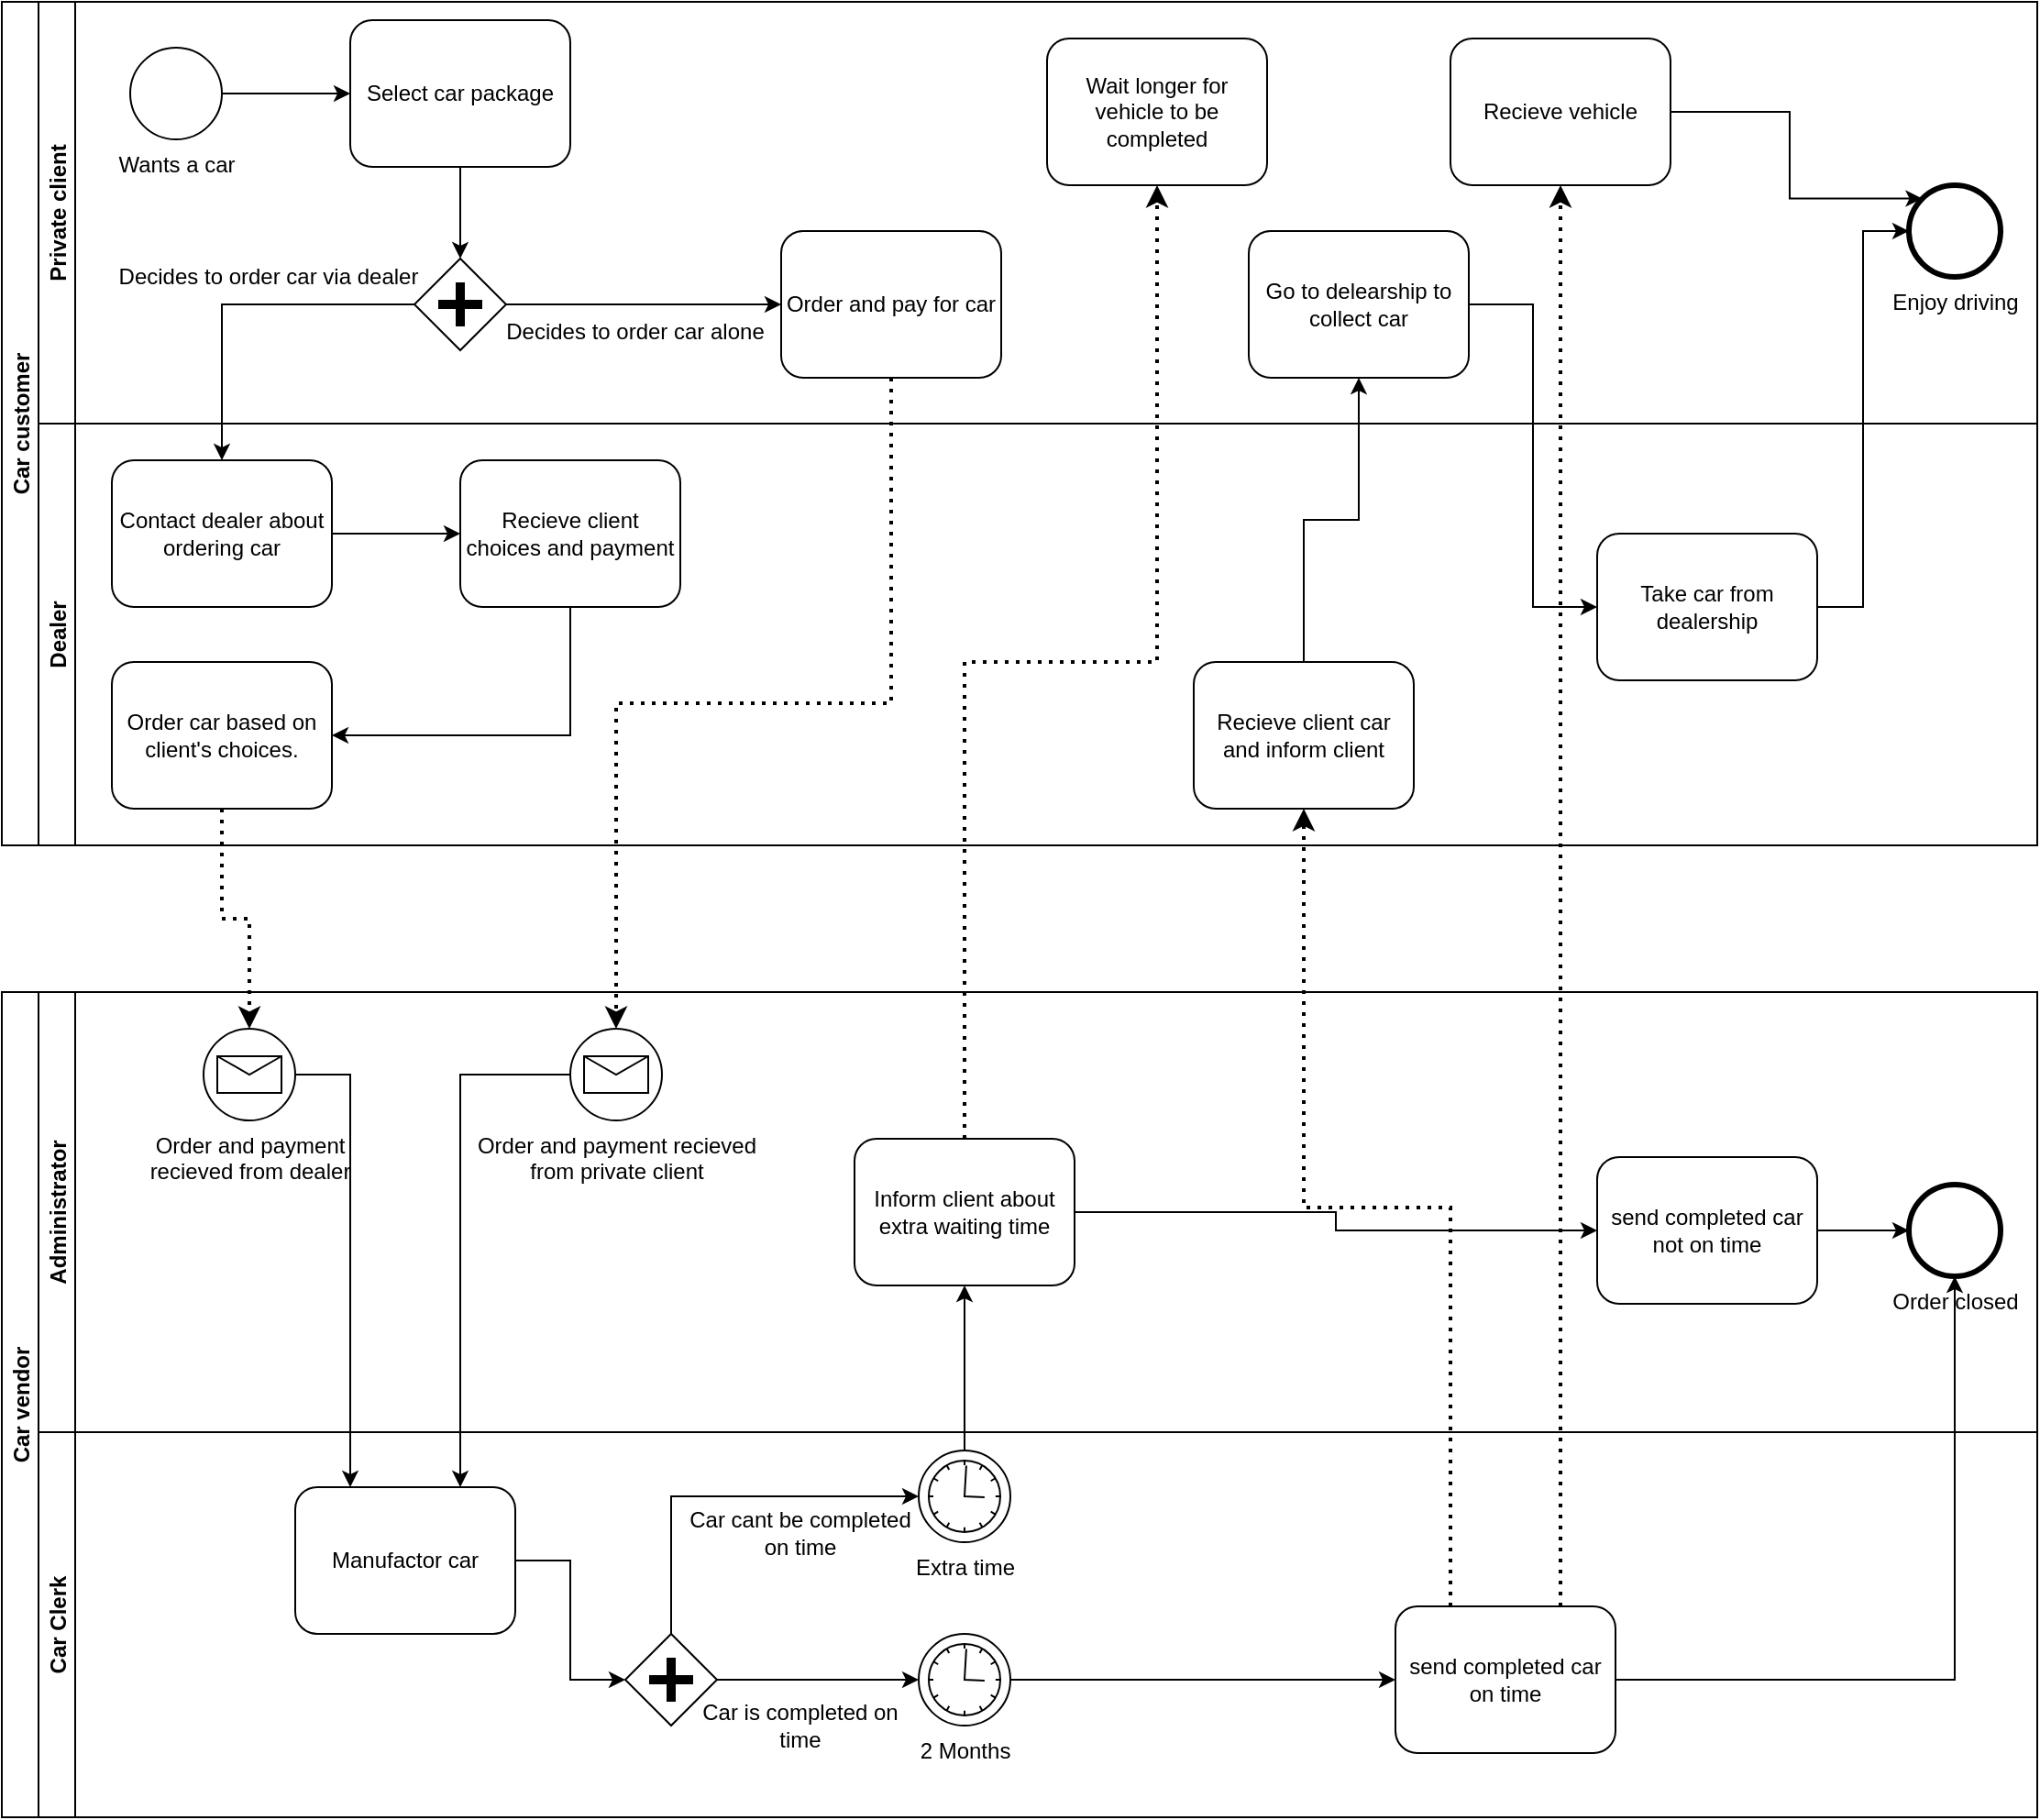 <mxfile version="13.7.4" type="github">
  <diagram id="HN70raXHhaBrVeVRw2aT" name="Page-1">
    <mxGraphModel dx="1401" dy="1979" grid="1" gridSize="10" guides="1" tooltips="1" connect="1" arrows="1" fold="1" page="1" pageScale="1" pageWidth="850" pageHeight="1100" math="0" shadow="0">
      <root>
        <mxCell id="0" />
        <mxCell id="1" parent="0" />
        <mxCell id="pXvHQ65hjFfUGfcUqaY1-6" value="Car vendor" style="swimlane;startSize=20;horizontal=0;" vertex="1" parent="1">
          <mxGeometry y="420" width="1110" height="450" as="geometry" />
        </mxCell>
        <mxCell id="pXvHQ65hjFfUGfcUqaY1-8" value="Administrator" style="swimlane;startSize=20;horizontal=0;" vertex="1" parent="pXvHQ65hjFfUGfcUqaY1-6">
          <mxGeometry x="20" width="1090" height="240" as="geometry" />
        </mxCell>
        <mxCell id="pXvHQ65hjFfUGfcUqaY1-34" value="&lt;div&gt;Order and payment recieved &lt;br&gt;&lt;/div&gt;&lt;div&gt;from private client&lt;br&gt;&lt;/div&gt;" style="shape=mxgraph.bpmn.shape;html=1;verticalLabelPosition=bottom;labelBackgroundColor=#ffffff;verticalAlign=top;align=center;perimeter=ellipsePerimeter;outlineConnect=0;outline=standard;symbol=message;" vertex="1" parent="pXvHQ65hjFfUGfcUqaY1-8">
          <mxGeometry x="290" y="20" width="50" height="50" as="geometry" />
        </mxCell>
        <mxCell id="pXvHQ65hjFfUGfcUqaY1-39" value="&lt;div&gt;Order and payment &lt;br&gt;&lt;/div&gt;&lt;div&gt;recieved from dealer&lt;/div&gt;" style="shape=mxgraph.bpmn.shape;html=1;verticalLabelPosition=bottom;labelBackgroundColor=#ffffff;verticalAlign=top;align=center;perimeter=ellipsePerimeter;outlineConnect=0;outline=standard;symbol=message;" vertex="1" parent="pXvHQ65hjFfUGfcUqaY1-8">
          <mxGeometry x="90" y="20" width="50" height="50" as="geometry" />
        </mxCell>
        <mxCell id="pXvHQ65hjFfUGfcUqaY1-91" style="edgeStyle=orthogonalEdgeStyle;rounded=0;orthogonalLoop=1;jettySize=auto;html=1;exitX=1;exitY=0.5;exitDx=0;exitDy=0;entryX=0;entryY=0.5;entryDx=0;entryDy=0;strokeWidth=1;" edge="1" parent="pXvHQ65hjFfUGfcUqaY1-8" source="pXvHQ65hjFfUGfcUqaY1-59" target="pXvHQ65hjFfUGfcUqaY1-89">
          <mxGeometry relative="1" as="geometry" />
        </mxCell>
        <mxCell id="pXvHQ65hjFfUGfcUqaY1-59" value="Inform client about extra waiting time" style="shape=ext;rounded=1;html=1;whiteSpace=wrap;" vertex="1" parent="pXvHQ65hjFfUGfcUqaY1-8">
          <mxGeometry x="445" y="80" width="120" height="80" as="geometry" />
        </mxCell>
        <mxCell id="pXvHQ65hjFfUGfcUqaY1-94" style="edgeStyle=orthogonalEdgeStyle;rounded=0;orthogonalLoop=1;jettySize=auto;html=1;exitX=1;exitY=0.5;exitDx=0;exitDy=0;entryX=0;entryY=0.5;entryDx=0;entryDy=0;strokeWidth=1;" edge="1" parent="pXvHQ65hjFfUGfcUqaY1-8" source="pXvHQ65hjFfUGfcUqaY1-89" target="pXvHQ65hjFfUGfcUqaY1-92">
          <mxGeometry relative="1" as="geometry" />
        </mxCell>
        <mxCell id="pXvHQ65hjFfUGfcUqaY1-89" value="&lt;div&gt;send completed car &lt;br&gt;&lt;/div&gt;&lt;div&gt;not on time&lt;br&gt;&lt;/div&gt;" style="shape=ext;rounded=1;html=1;whiteSpace=wrap;" vertex="1" parent="pXvHQ65hjFfUGfcUqaY1-8">
          <mxGeometry x="850" y="90" width="120" height="80" as="geometry" />
        </mxCell>
        <mxCell id="pXvHQ65hjFfUGfcUqaY1-92" value="Order closed" style="shape=mxgraph.bpmn.shape;html=1;verticalLabelPosition=bottom;labelBackgroundColor=#ffffff;verticalAlign=top;align=center;perimeter=ellipsePerimeter;outlineConnect=0;outline=end;symbol=general;" vertex="1" parent="pXvHQ65hjFfUGfcUqaY1-8">
          <mxGeometry x="1020" y="105" width="50" height="50" as="geometry" />
        </mxCell>
        <mxCell id="pXvHQ65hjFfUGfcUqaY1-47" style="edgeStyle=orthogonalEdgeStyle;rounded=0;orthogonalLoop=1;jettySize=auto;html=1;exitX=1;exitY=0.5;exitDx=0;exitDy=0;entryX=0;entryY=0.5;entryDx=0;entryDy=0;strokeWidth=1;" edge="1" parent="pXvHQ65hjFfUGfcUqaY1-6" source="pXvHQ65hjFfUGfcUqaY1-44" target="pXvHQ65hjFfUGfcUqaY1-46">
          <mxGeometry relative="1" as="geometry" />
        </mxCell>
        <mxCell id="pXvHQ65hjFfUGfcUqaY1-44" value="Manufactor car" style="shape=ext;rounded=1;html=1;whiteSpace=wrap;" vertex="1" parent="pXvHQ65hjFfUGfcUqaY1-6">
          <mxGeometry x="160" y="270" width="120" height="80" as="geometry" />
        </mxCell>
        <mxCell id="pXvHQ65hjFfUGfcUqaY1-51" style="edgeStyle=orthogonalEdgeStyle;rounded=0;orthogonalLoop=1;jettySize=auto;html=1;exitX=1;exitY=0.5;exitDx=0;exitDy=0;entryX=0;entryY=0.5;entryDx=0;entryDy=0;strokeWidth=1;" edge="1" parent="pXvHQ65hjFfUGfcUqaY1-6" source="pXvHQ65hjFfUGfcUqaY1-46" target="pXvHQ65hjFfUGfcUqaY1-50">
          <mxGeometry relative="1" as="geometry" />
        </mxCell>
        <mxCell id="pXvHQ65hjFfUGfcUqaY1-58" style="edgeStyle=orthogonalEdgeStyle;rounded=0;orthogonalLoop=1;jettySize=auto;html=1;exitX=0.5;exitY=0;exitDx=0;exitDy=0;entryX=0;entryY=0.5;entryDx=0;entryDy=0;strokeWidth=1;" edge="1" parent="pXvHQ65hjFfUGfcUqaY1-6" source="pXvHQ65hjFfUGfcUqaY1-46" target="pXvHQ65hjFfUGfcUqaY1-55">
          <mxGeometry relative="1" as="geometry" />
        </mxCell>
        <mxCell id="pXvHQ65hjFfUGfcUqaY1-46" value="" style="shape=mxgraph.bpmn.shape;html=1;verticalLabelPosition=bottom;labelBackgroundColor=#ffffff;verticalAlign=top;align=center;perimeter=rhombusPerimeter;background=gateway;outlineConnect=0;outline=none;symbol=parallelGw;" vertex="1" parent="pXvHQ65hjFfUGfcUqaY1-6">
          <mxGeometry x="340" y="350" width="50" height="50" as="geometry" />
        </mxCell>
        <mxCell id="pXvHQ65hjFfUGfcUqaY1-53" style="edgeStyle=orthogonalEdgeStyle;rounded=0;orthogonalLoop=1;jettySize=auto;html=1;exitX=1;exitY=0.5;exitDx=0;exitDy=0;entryX=0;entryY=0.5;entryDx=0;entryDy=0;strokeWidth=1;" edge="1" parent="pXvHQ65hjFfUGfcUqaY1-6" source="pXvHQ65hjFfUGfcUqaY1-50" target="pXvHQ65hjFfUGfcUqaY1-52">
          <mxGeometry relative="1" as="geometry" />
        </mxCell>
        <mxCell id="pXvHQ65hjFfUGfcUqaY1-50" value="2 Months" style="shape=mxgraph.bpmn.shape;html=1;verticalLabelPosition=bottom;labelBackgroundColor=#ffffff;verticalAlign=top;align=center;perimeter=ellipsePerimeter;outlineConnect=0;outline=standard;symbol=timer;" vertex="1" parent="pXvHQ65hjFfUGfcUqaY1-6">
          <mxGeometry x="500" y="350" width="50" height="50" as="geometry" />
        </mxCell>
        <mxCell id="pXvHQ65hjFfUGfcUqaY1-54" value="&lt;div&gt;Car is completed on&lt;/div&gt;&lt;div&gt;time&lt;br&gt;&lt;/div&gt;" style="text;html=1;align=center;verticalAlign=middle;resizable=0;points=[];autosize=1;" vertex="1" parent="pXvHQ65hjFfUGfcUqaY1-6">
          <mxGeometry x="375" y="385" width="120" height="30" as="geometry" />
        </mxCell>
        <mxCell id="pXvHQ65hjFfUGfcUqaY1-60" style="edgeStyle=orthogonalEdgeStyle;rounded=0;orthogonalLoop=1;jettySize=auto;html=1;exitX=0.5;exitY=0;exitDx=0;exitDy=0;entryX=0.5;entryY=1;entryDx=0;entryDy=0;strokeWidth=1;" edge="1" parent="pXvHQ65hjFfUGfcUqaY1-6" source="pXvHQ65hjFfUGfcUqaY1-55" target="pXvHQ65hjFfUGfcUqaY1-59">
          <mxGeometry relative="1" as="geometry" />
        </mxCell>
        <mxCell id="pXvHQ65hjFfUGfcUqaY1-55" value="Extra time" style="shape=mxgraph.bpmn.shape;html=1;verticalLabelPosition=bottom;labelBackgroundColor=#ffffff;verticalAlign=top;align=center;perimeter=ellipsePerimeter;outlineConnect=0;outline=standard;symbol=timer;" vertex="1" parent="pXvHQ65hjFfUGfcUqaY1-6">
          <mxGeometry x="500" y="250" width="50" height="50" as="geometry" />
        </mxCell>
        <mxCell id="pXvHQ65hjFfUGfcUqaY1-87" style="edgeStyle=orthogonalEdgeStyle;rounded=0;orthogonalLoop=1;jettySize=auto;html=1;exitX=1;exitY=0.5;exitDx=0;exitDy=0;entryX=0.25;entryY=0;entryDx=0;entryDy=0;strokeWidth=1;" edge="1" parent="pXvHQ65hjFfUGfcUqaY1-6" source="pXvHQ65hjFfUGfcUqaY1-39" target="pXvHQ65hjFfUGfcUqaY1-44">
          <mxGeometry relative="1" as="geometry" />
        </mxCell>
        <mxCell id="pXvHQ65hjFfUGfcUqaY1-88" style="edgeStyle=orthogonalEdgeStyle;rounded=0;orthogonalLoop=1;jettySize=auto;html=1;exitX=0;exitY=0.5;exitDx=0;exitDy=0;entryX=0.75;entryY=0;entryDx=0;entryDy=0;strokeWidth=1;" edge="1" parent="pXvHQ65hjFfUGfcUqaY1-6" source="pXvHQ65hjFfUGfcUqaY1-34" target="pXvHQ65hjFfUGfcUqaY1-44">
          <mxGeometry relative="1" as="geometry" />
        </mxCell>
        <mxCell id="pXvHQ65hjFfUGfcUqaY1-96" style="edgeStyle=orthogonalEdgeStyle;rounded=0;orthogonalLoop=1;jettySize=auto;html=1;exitX=1;exitY=0.5;exitDx=0;exitDy=0;entryX=0.5;entryY=1;entryDx=0;entryDy=0;strokeWidth=1;" edge="1" parent="pXvHQ65hjFfUGfcUqaY1-6" source="pXvHQ65hjFfUGfcUqaY1-52" target="pXvHQ65hjFfUGfcUqaY1-92">
          <mxGeometry relative="1" as="geometry" />
        </mxCell>
        <mxCell id="pXvHQ65hjFfUGfcUqaY1-52" value="&lt;div&gt;send completed car&lt;/div&gt;&lt;div&gt;on time&lt;br&gt;&lt;/div&gt;" style="shape=ext;rounded=1;html=1;whiteSpace=wrap;" vertex="1" parent="pXvHQ65hjFfUGfcUqaY1-6">
          <mxGeometry x="760" y="335" width="120" height="80" as="geometry" />
        </mxCell>
        <mxCell id="pXvHQ65hjFfUGfcUqaY1-95" value="&lt;div&gt;Car cant be completed&lt;/div&gt;&lt;div&gt;on time&lt;br&gt;&lt;/div&gt;" style="text;html=1;align=center;verticalAlign=middle;resizable=0;points=[];autosize=1;" vertex="1" parent="pXvHQ65hjFfUGfcUqaY1-6">
          <mxGeometry x="365" y="280" width="140" height="30" as="geometry" />
        </mxCell>
        <mxCell id="pXvHQ65hjFfUGfcUqaY1-7" value="Car Clerk" style="swimlane;startSize=20;horizontal=0;" vertex="1" parent="1">
          <mxGeometry x="20" y="660" width="1090" height="210" as="geometry" />
        </mxCell>
        <mxCell id="pXvHQ65hjFfUGfcUqaY1-9" value="Car customer" style="swimlane;startSize=20;horizontal=0;" vertex="1" parent="1">
          <mxGeometry y="-120" width="1110" height="460" as="geometry" />
        </mxCell>
        <mxCell id="pXvHQ65hjFfUGfcUqaY1-17" value="Private client" style="swimlane;startSize=20;horizontal=0;" vertex="1" parent="pXvHQ65hjFfUGfcUqaY1-9">
          <mxGeometry x="20" width="1090" height="230" as="geometry" />
        </mxCell>
        <mxCell id="pXvHQ65hjFfUGfcUqaY1-21" style="edgeStyle=orthogonalEdgeStyle;rounded=0;orthogonalLoop=1;jettySize=auto;html=1;exitX=1;exitY=0.5;exitDx=0;exitDy=0;entryX=0;entryY=0.5;entryDx=0;entryDy=0;" edge="1" parent="pXvHQ65hjFfUGfcUqaY1-17" source="pXvHQ65hjFfUGfcUqaY1-19" target="pXvHQ65hjFfUGfcUqaY1-20">
          <mxGeometry relative="1" as="geometry" />
        </mxCell>
        <mxCell id="pXvHQ65hjFfUGfcUqaY1-19" value="Wants a car" style="shape=mxgraph.bpmn.shape;html=1;verticalLabelPosition=bottom;labelBackgroundColor=#ffffff;verticalAlign=top;align=center;perimeter=ellipsePerimeter;outlineConnect=0;outline=standard;symbol=general;" vertex="1" parent="pXvHQ65hjFfUGfcUqaY1-17">
          <mxGeometry x="50" y="25" width="50" height="50" as="geometry" />
        </mxCell>
        <mxCell id="pXvHQ65hjFfUGfcUqaY1-27" style="edgeStyle=orthogonalEdgeStyle;rounded=0;orthogonalLoop=1;jettySize=auto;html=1;exitX=0.5;exitY=1;exitDx=0;exitDy=0;entryX=0.5;entryY=0;entryDx=0;entryDy=0;" edge="1" parent="pXvHQ65hjFfUGfcUqaY1-17" source="pXvHQ65hjFfUGfcUqaY1-20" target="pXvHQ65hjFfUGfcUqaY1-26">
          <mxGeometry relative="1" as="geometry" />
        </mxCell>
        <mxCell id="pXvHQ65hjFfUGfcUqaY1-20" value="Select car package" style="shape=ext;rounded=1;html=1;whiteSpace=wrap;" vertex="1" parent="pXvHQ65hjFfUGfcUqaY1-17">
          <mxGeometry x="170" y="10" width="120" height="80" as="geometry" />
        </mxCell>
        <mxCell id="pXvHQ65hjFfUGfcUqaY1-24" value="Order and pay for car" style="shape=ext;rounded=1;html=1;whiteSpace=wrap;" vertex="1" parent="pXvHQ65hjFfUGfcUqaY1-17">
          <mxGeometry x="405" y="125" width="120" height="80" as="geometry" />
        </mxCell>
        <mxCell id="pXvHQ65hjFfUGfcUqaY1-29" style="edgeStyle=orthogonalEdgeStyle;rounded=0;orthogonalLoop=1;jettySize=auto;html=1;exitX=1;exitY=0.5;exitDx=0;exitDy=0;entryX=0;entryY=0.5;entryDx=0;entryDy=0;" edge="1" parent="pXvHQ65hjFfUGfcUqaY1-17" source="pXvHQ65hjFfUGfcUqaY1-26" target="pXvHQ65hjFfUGfcUqaY1-24">
          <mxGeometry relative="1" as="geometry" />
        </mxCell>
        <mxCell id="pXvHQ65hjFfUGfcUqaY1-26" value="" style="shape=mxgraph.bpmn.shape;html=1;verticalLabelPosition=bottom;labelBackgroundColor=#ffffff;verticalAlign=top;align=center;perimeter=rhombusPerimeter;background=gateway;outlineConnect=0;outline=none;symbol=parallelGw;" vertex="1" parent="pXvHQ65hjFfUGfcUqaY1-17">
          <mxGeometry x="205" y="140" width="50" height="50" as="geometry" />
        </mxCell>
        <mxCell id="pXvHQ65hjFfUGfcUqaY1-30" value="Decides to order car via dealer" style="text;html=1;align=center;verticalAlign=middle;resizable=0;points=[];autosize=1;" vertex="1" parent="pXvHQ65hjFfUGfcUqaY1-17">
          <mxGeometry x="35" y="140" width="180" height="20" as="geometry" />
        </mxCell>
        <mxCell id="pXvHQ65hjFfUGfcUqaY1-31" value="Decides to order car alone" style="text;html=1;align=center;verticalAlign=middle;resizable=0;points=[];autosize=1;" vertex="1" parent="pXvHQ65hjFfUGfcUqaY1-17">
          <mxGeometry x="250" y="170" width="150" height="20" as="geometry" />
        </mxCell>
        <mxCell id="pXvHQ65hjFfUGfcUqaY1-45" value="Enjoy driving" style="shape=mxgraph.bpmn.shape;html=1;verticalLabelPosition=bottom;labelBackgroundColor=#ffffff;verticalAlign=top;align=center;perimeter=ellipsePerimeter;outlineConnect=0;outline=end;symbol=general;" vertex="1" parent="pXvHQ65hjFfUGfcUqaY1-17">
          <mxGeometry x="1020" y="100" width="50" height="50" as="geometry" />
        </mxCell>
        <mxCell id="pXvHQ65hjFfUGfcUqaY1-61" value="Wait longer for vehicle to be completed" style="shape=ext;rounded=1;html=1;whiteSpace=wrap;" vertex="1" parent="pXvHQ65hjFfUGfcUqaY1-17">
          <mxGeometry x="550" y="20" width="120" height="80" as="geometry" />
        </mxCell>
        <mxCell id="pXvHQ65hjFfUGfcUqaY1-74" style="edgeStyle=orthogonalEdgeStyle;rounded=0;orthogonalLoop=1;jettySize=auto;html=1;exitX=1;exitY=0.5;exitDx=0;exitDy=0;entryX=0.145;entryY=0.145;entryDx=0;entryDy=0;strokeWidth=1;entryPerimeter=0;" edge="1" parent="pXvHQ65hjFfUGfcUqaY1-17" source="pXvHQ65hjFfUGfcUqaY1-73" target="pXvHQ65hjFfUGfcUqaY1-45">
          <mxGeometry relative="1" as="geometry" />
        </mxCell>
        <mxCell id="pXvHQ65hjFfUGfcUqaY1-73" value="Recieve vehicle" style="shape=ext;rounded=1;html=1;whiteSpace=wrap;" vertex="1" parent="pXvHQ65hjFfUGfcUqaY1-17">
          <mxGeometry x="770" y="20" width="120" height="80" as="geometry" />
        </mxCell>
        <mxCell id="pXvHQ65hjFfUGfcUqaY1-76" value="Go to delearship to collect car" style="shape=ext;rounded=1;html=1;whiteSpace=wrap;" vertex="1" parent="pXvHQ65hjFfUGfcUqaY1-17">
          <mxGeometry x="660" y="125" width="120" height="80" as="geometry" />
        </mxCell>
        <mxCell id="pXvHQ65hjFfUGfcUqaY1-33" style="edgeStyle=orthogonalEdgeStyle;rounded=0;orthogonalLoop=1;jettySize=auto;html=1;exitX=1;exitY=0.5;exitDx=0;exitDy=0;entryX=0;entryY=0.5;entryDx=0;entryDy=0;" edge="1" parent="pXvHQ65hjFfUGfcUqaY1-9" source="pXvHQ65hjFfUGfcUqaY1-22" target="pXvHQ65hjFfUGfcUqaY1-32">
          <mxGeometry relative="1" as="geometry" />
        </mxCell>
        <mxCell id="pXvHQ65hjFfUGfcUqaY1-22" value="Contact dealer about ordering car" style="shape=ext;rounded=1;html=1;whiteSpace=wrap;" vertex="1" parent="pXvHQ65hjFfUGfcUqaY1-9">
          <mxGeometry x="60" y="250" width="120" height="80" as="geometry" />
        </mxCell>
        <mxCell id="pXvHQ65hjFfUGfcUqaY1-28" style="edgeStyle=orthogonalEdgeStyle;rounded=0;orthogonalLoop=1;jettySize=auto;html=1;exitX=0;exitY=0.5;exitDx=0;exitDy=0;entryX=0.5;entryY=0;entryDx=0;entryDy=0;" edge="1" parent="pXvHQ65hjFfUGfcUqaY1-9" source="pXvHQ65hjFfUGfcUqaY1-26" target="pXvHQ65hjFfUGfcUqaY1-22">
          <mxGeometry relative="1" as="geometry" />
        </mxCell>
        <mxCell id="pXvHQ65hjFfUGfcUqaY1-37" style="edgeStyle=orthogonalEdgeStyle;rounded=0;orthogonalLoop=1;jettySize=auto;html=1;exitX=0.5;exitY=1;exitDx=0;exitDy=0;entryX=1;entryY=0.5;entryDx=0;entryDy=0;" edge="1" parent="pXvHQ65hjFfUGfcUqaY1-9" source="pXvHQ65hjFfUGfcUqaY1-32" target="pXvHQ65hjFfUGfcUqaY1-36">
          <mxGeometry relative="1" as="geometry" />
        </mxCell>
        <mxCell id="pXvHQ65hjFfUGfcUqaY1-32" value="Recieve client choices and payment" style="shape=ext;rounded=1;html=1;whiteSpace=wrap;" vertex="1" parent="pXvHQ65hjFfUGfcUqaY1-9">
          <mxGeometry x="250" y="250" width="120" height="80" as="geometry" />
        </mxCell>
        <mxCell id="pXvHQ65hjFfUGfcUqaY1-36" value="Order car based on client&#39;s choices." style="shape=ext;rounded=1;html=1;whiteSpace=wrap;" vertex="1" parent="pXvHQ65hjFfUGfcUqaY1-9">
          <mxGeometry x="60" y="360" width="120" height="80" as="geometry" />
        </mxCell>
        <mxCell id="pXvHQ65hjFfUGfcUqaY1-77" style="edgeStyle=orthogonalEdgeStyle;rounded=0;orthogonalLoop=1;jettySize=auto;html=1;exitX=0.5;exitY=0;exitDx=0;exitDy=0;entryX=0.5;entryY=1;entryDx=0;entryDy=0;strokeWidth=1;" edge="1" parent="pXvHQ65hjFfUGfcUqaY1-9" source="pXvHQ65hjFfUGfcUqaY1-71" target="pXvHQ65hjFfUGfcUqaY1-76">
          <mxGeometry relative="1" as="geometry" />
        </mxCell>
        <mxCell id="pXvHQ65hjFfUGfcUqaY1-71" value="Recieve client car and inform client" style="shape=ext;rounded=1;html=1;whiteSpace=wrap;" vertex="1" parent="pXvHQ65hjFfUGfcUqaY1-9">
          <mxGeometry x="650" y="360" width="120" height="80" as="geometry" />
        </mxCell>
        <mxCell id="pXvHQ65hjFfUGfcUqaY1-82" style="edgeStyle=orthogonalEdgeStyle;rounded=0;orthogonalLoop=1;jettySize=auto;html=1;exitX=1;exitY=0.5;exitDx=0;exitDy=0;strokeWidth=1;entryX=0;entryY=0.5;entryDx=0;entryDy=0;" edge="1" parent="pXvHQ65hjFfUGfcUqaY1-9" source="pXvHQ65hjFfUGfcUqaY1-78" target="pXvHQ65hjFfUGfcUqaY1-45">
          <mxGeometry relative="1" as="geometry">
            <mxPoint x="1040" y="330" as="targetPoint" />
          </mxGeometry>
        </mxCell>
        <mxCell id="pXvHQ65hjFfUGfcUqaY1-78" value="Take car from dealership" style="shape=ext;rounded=1;html=1;whiteSpace=wrap;" vertex="1" parent="pXvHQ65hjFfUGfcUqaY1-9">
          <mxGeometry x="870" y="290" width="120" height="80" as="geometry" />
        </mxCell>
        <mxCell id="pXvHQ65hjFfUGfcUqaY1-80" style="edgeStyle=orthogonalEdgeStyle;rounded=0;orthogonalLoop=1;jettySize=auto;html=1;exitX=1;exitY=0.5;exitDx=0;exitDy=0;entryX=0;entryY=0.5;entryDx=0;entryDy=0;strokeWidth=1;" edge="1" parent="pXvHQ65hjFfUGfcUqaY1-9" source="pXvHQ65hjFfUGfcUqaY1-76" target="pXvHQ65hjFfUGfcUqaY1-78">
          <mxGeometry relative="1" as="geometry" />
        </mxCell>
        <mxCell id="pXvHQ65hjFfUGfcUqaY1-16" value="Dealer" style="swimlane;startSize=20;horizontal=0;" vertex="1" parent="1">
          <mxGeometry x="20" y="110" width="1090" height="230" as="geometry" />
        </mxCell>
        <mxCell id="pXvHQ65hjFfUGfcUqaY1-38" style="edgeStyle=orthogonalEdgeStyle;rounded=0;orthogonalLoop=1;jettySize=auto;html=1;exitX=0.5;exitY=1;exitDx=0;exitDy=0;entryX=0.5;entryY=0;entryDx=0;entryDy=0;dashed=1;dashPattern=1 2;strokeWidth=2;" edge="1" parent="1" source="pXvHQ65hjFfUGfcUqaY1-24" target="pXvHQ65hjFfUGfcUqaY1-34">
          <mxGeometry relative="1" as="geometry" />
        </mxCell>
        <mxCell id="pXvHQ65hjFfUGfcUqaY1-42" style="edgeStyle=orthogonalEdgeStyle;rounded=0;orthogonalLoop=1;jettySize=auto;html=1;exitX=0.5;exitY=1;exitDx=0;exitDy=0;entryX=0.5;entryY=0;entryDx=0;entryDy=0;dashed=1;dashPattern=1 2;strokeWidth=2;" edge="1" parent="1" source="pXvHQ65hjFfUGfcUqaY1-36" target="pXvHQ65hjFfUGfcUqaY1-39">
          <mxGeometry relative="1" as="geometry" />
        </mxCell>
        <mxCell id="pXvHQ65hjFfUGfcUqaY1-62" style="edgeStyle=orthogonalEdgeStyle;rounded=0;orthogonalLoop=1;jettySize=auto;html=1;exitX=0.5;exitY=0;exitDx=0;exitDy=0;entryX=0.5;entryY=1;entryDx=0;entryDy=0;strokeWidth=1;strokeColor=none;dashed=1;dashPattern=1 1;" edge="1" parent="1" source="pXvHQ65hjFfUGfcUqaY1-59" target="pXvHQ65hjFfUGfcUqaY1-61">
          <mxGeometry relative="1" as="geometry" />
        </mxCell>
        <mxCell id="pXvHQ65hjFfUGfcUqaY1-63" style="edgeStyle=orthogonalEdgeStyle;rounded=0;orthogonalLoop=1;jettySize=auto;html=1;exitX=0.5;exitY=0;exitDx=0;exitDy=0;entryX=0.5;entryY=1;entryDx=0;entryDy=0;dashed=1;strokeWidth=2;dashPattern=1 2;" edge="1" parent="1" source="pXvHQ65hjFfUGfcUqaY1-59" target="pXvHQ65hjFfUGfcUqaY1-61">
          <mxGeometry relative="1" as="geometry" />
        </mxCell>
        <mxCell id="pXvHQ65hjFfUGfcUqaY1-72" style="edgeStyle=orthogonalEdgeStyle;rounded=0;orthogonalLoop=1;jettySize=auto;html=1;exitX=0.25;exitY=0;exitDx=0;exitDy=0;entryX=0.5;entryY=1;entryDx=0;entryDy=0;strokeWidth=2;dashed=1;dashPattern=1 2;" edge="1" parent="1" source="pXvHQ65hjFfUGfcUqaY1-52" target="pXvHQ65hjFfUGfcUqaY1-71">
          <mxGeometry relative="1" as="geometry">
            <mxPoint x="795" y="595" as="sourcePoint" />
          </mxGeometry>
        </mxCell>
        <mxCell id="pXvHQ65hjFfUGfcUqaY1-75" style="edgeStyle=orthogonalEdgeStyle;rounded=0;orthogonalLoop=1;jettySize=auto;html=1;exitX=0.75;exitY=0;exitDx=0;exitDy=0;entryX=0.5;entryY=1;entryDx=0;entryDy=0;strokeWidth=2;dashed=1;dashPattern=1 2;" edge="1" parent="1" source="pXvHQ65hjFfUGfcUqaY1-52" target="pXvHQ65hjFfUGfcUqaY1-73">
          <mxGeometry relative="1" as="geometry">
            <mxPoint x="845" y="595" as="sourcePoint" />
          </mxGeometry>
        </mxCell>
      </root>
    </mxGraphModel>
  </diagram>
</mxfile>
